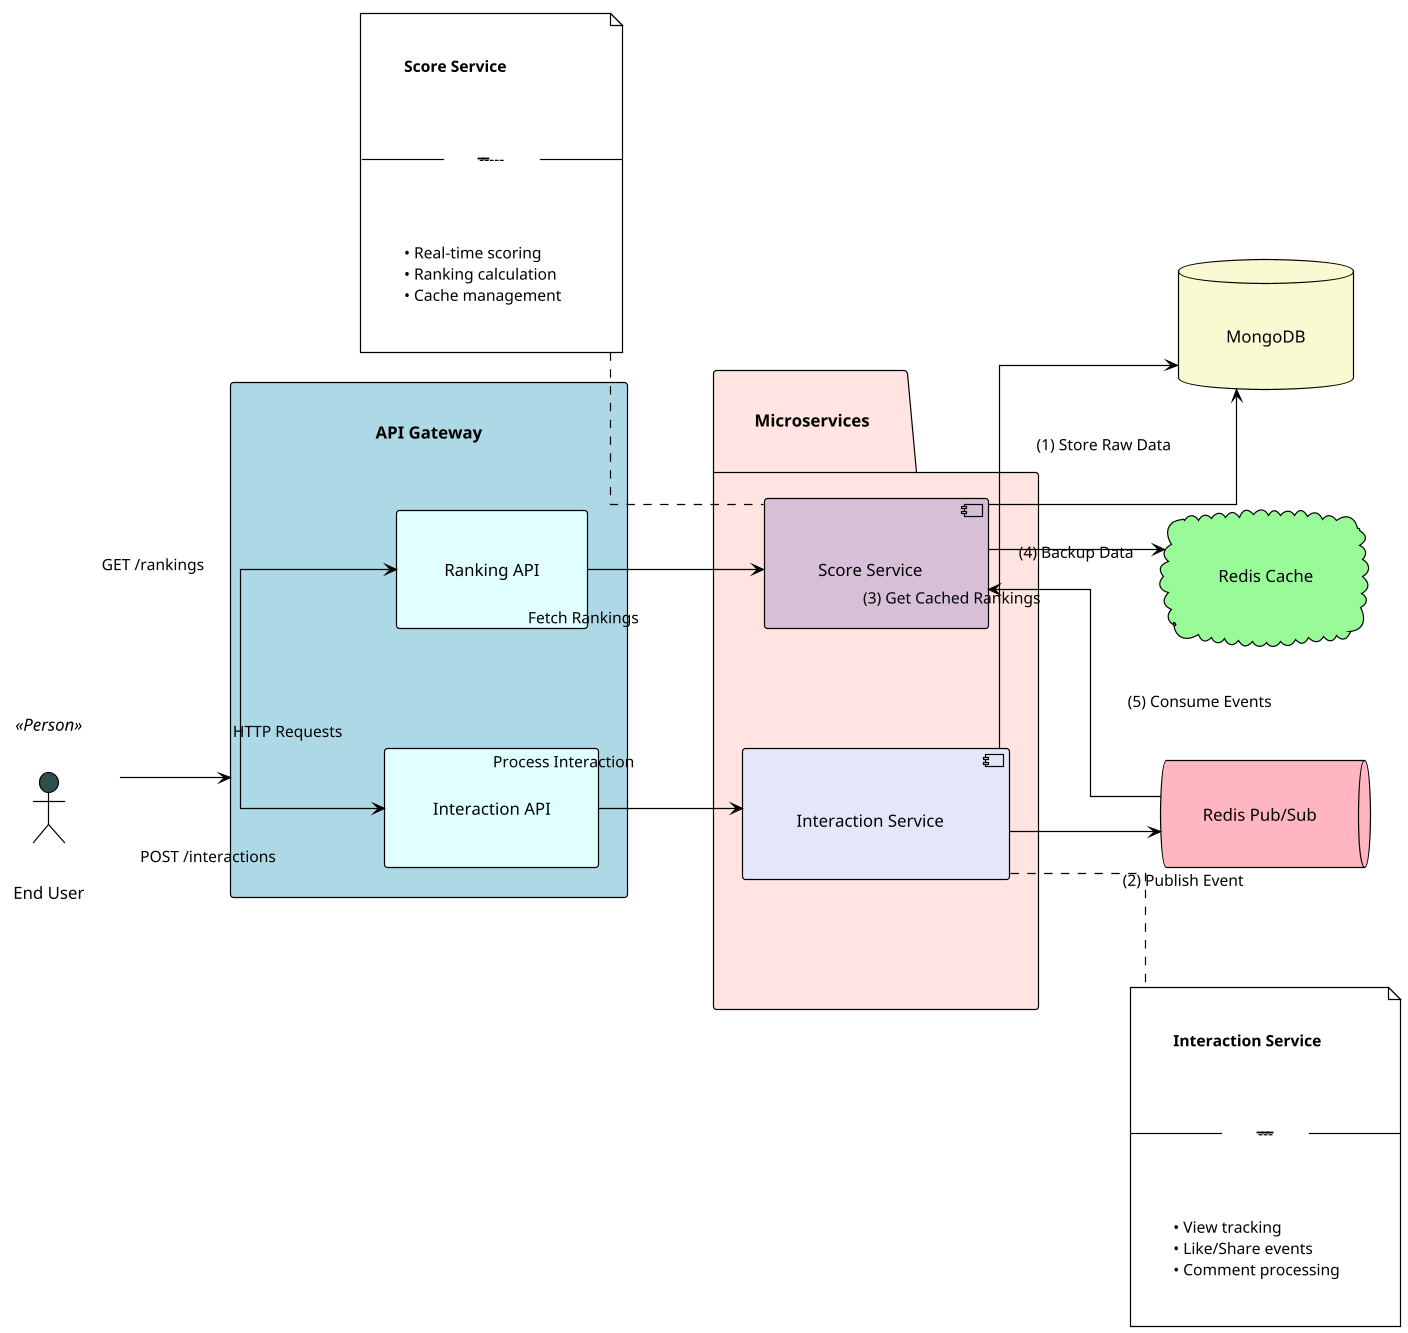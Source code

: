 @startuml
!theme plain
skinparam linetype ortho
skinparam nodesep 100
skinparam ranksep 100
skinparam padding 30

scale 1.2

left to right direction

actor User as "End User" <<Person>> #DarkSlateGray

rectangle "API Gateway" as gateway #LightBlue {
  rectangle "Interaction API" as interaction_api #LightCyan
  rectangle "Ranking API" as ranking_api #LightCyan
}

package "Microservices" as microservices #MistyRose {
  component "Interaction Service" as interaction_service #Lavender
  component "Score Service" as score_service #Thistle
}

database "MongoDB" as mongodb #LightGoldenrodYellow
cloud "Redis Cache" as redis_cache #PaleGreen
queue "Redis Pub/Sub" as redis_queue #LightPink

' Vertical spacing
User -[hidden]down-> gateway
gateway -[hidden]down-> microservices
microservices -[hidden]down-> mongodb

' Horizontal spacing
mongodb -[hidden]right-> redis_cache
redis_cache -[hidden]right-> redis_queue

' Main flows
User --> gateway : HTTP Requests
gateway --> interaction_api : POST /interactions
gateway --> ranking_api : GET /rankings

interaction_api --> interaction_service : Process Interaction
interaction_service --> mongodb : (1) Store Raw Data
interaction_service --> redis_queue : (2) Publish Event

ranking_api --> score_service : Fetch Rankings
score_service --> redis_cache : (3) Get Cached Rankings
score_service --> mongodb : (4) Backup Data

redis_queue --> score_service : (5) Consume Events

' Notes with line breaks
note right of interaction_service
  <b>Interaction Service</b>
  -------------------
  • View tracking
  • Like/Share events
  • Comment processing
end note

note left of score_service
  <b>Score Service</b>
  -----------------
  • Real-time scoring
  • Ranking calculation
  • Cache management
end note

@enduml